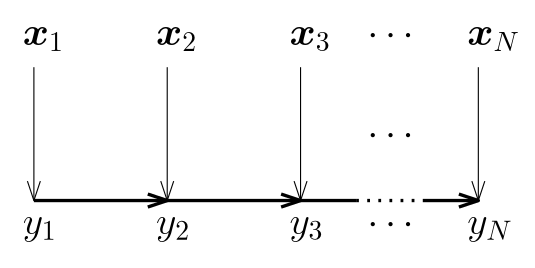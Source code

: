 <ipe version="70206" creator="Ipe 7.2.9">
<info created="D:20200419171731" modified="D:20200419174153"/>
<preamble>\usepackage{bm}</preamble>
<ipestyle name="basic">
<symbol name="arrow/arc(spx)">
<path stroke="sym-stroke" fill="sym-stroke" pen="sym-pen">
0 0 m
-1 0.333 l
-1 -0.333 l
h
</path>
</symbol>
<symbol name="arrow/farc(spx)">
<path stroke="sym-stroke" fill="white" pen="sym-pen">
0 0 m
-1 0.333 l
-1 -0.333 l
h
</path>
</symbol>
<symbol name="arrow/ptarc(spx)">
<path stroke="sym-stroke" fill="sym-stroke" pen="sym-pen">
0 0 m
-1 0.333 l
-0.8 0 l
-1 -0.333 l
h
</path>
</symbol>
<symbol name="arrow/fptarc(spx)">
<path stroke="sym-stroke" fill="white" pen="sym-pen">
0 0 m
-1 0.333 l
-0.8 0 l
-1 -0.333 l
h
</path>
</symbol>
<symbol name="mark/circle(sx)" transformations="translations">
<path fill="sym-stroke">
0.6 0 0 0.6 0 0 e
0.4 0 0 0.4 0 0 e
</path>
</symbol>
<symbol name="mark/disk(sx)" transformations="translations">
<path fill="sym-stroke">
0.6 0 0 0.6 0 0 e
</path>
</symbol>
<symbol name="mark/fdisk(sfx)" transformations="translations">
<group>
<path fill="sym-fill">
0.5 0 0 0.5 0 0 e
</path>
<path fill="sym-stroke" fillrule="eofill">
0.6 0 0 0.6 0 0 e
0.4 0 0 0.4 0 0 e
</path>
</group>
</symbol>
<symbol name="mark/box(sx)" transformations="translations">
<path fill="sym-stroke" fillrule="eofill">
-0.6 -0.6 m
0.6 -0.6 l
0.6 0.6 l
-0.6 0.6 l
h
-0.4 -0.4 m
0.4 -0.4 l
0.4 0.4 l
-0.4 0.4 l
h
</path>
</symbol>
<symbol name="mark/square(sx)" transformations="translations">
<path fill="sym-stroke">
-0.6 -0.6 m
0.6 -0.6 l
0.6 0.6 l
-0.6 0.6 l
h
</path>
</symbol>
<symbol name="mark/fsquare(sfx)" transformations="translations">
<group>
<path fill="sym-fill">
-0.5 -0.5 m
0.5 -0.5 l
0.5 0.5 l
-0.5 0.5 l
h
</path>
<path fill="sym-stroke" fillrule="eofill">
-0.6 -0.6 m
0.6 -0.6 l
0.6 0.6 l
-0.6 0.6 l
h
-0.4 -0.4 m
0.4 -0.4 l
0.4 0.4 l
-0.4 0.4 l
h
</path>
</group>
</symbol>
<symbol name="mark/cross(sx)" transformations="translations">
<group>
<path fill="sym-stroke">
-0.43 -0.57 m
0.57 0.43 l
0.43 0.57 l
-0.57 -0.43 l
h
</path>
<path fill="sym-stroke">
-0.43 0.57 m
0.57 -0.43 l
0.43 -0.57 l
-0.57 0.43 l
h
</path>
</group>
</symbol>
<symbol name="arrow/fnormal(spx)">
<path stroke="sym-stroke" fill="white" pen="sym-pen">
0 0 m
-1 0.333 l
-1 -0.333 l
h
</path>
</symbol>
<symbol name="arrow/pointed(spx)">
<path stroke="sym-stroke" fill="sym-stroke" pen="sym-pen">
0 0 m
-1 0.333 l
-0.8 0 l
-1 -0.333 l
h
</path>
</symbol>
<symbol name="arrow/fpointed(spx)">
<path stroke="sym-stroke" fill="white" pen="sym-pen">
0 0 m
-1 0.333 l
-0.8 0 l
-1 -0.333 l
h
</path>
</symbol>
<symbol name="arrow/linear(spx)">
<path stroke="sym-stroke" pen="sym-pen">
-1 0.333 m
0 0 l
-1 -0.333 l
</path>
</symbol>
<symbol name="arrow/fdouble(spx)">
<path stroke="sym-stroke" fill="white" pen="sym-pen">
0 0 m
-1 0.333 l
-1 -0.333 l
h
-1 0 m
-2 0.333 l
-2 -0.333 l
h
</path>
</symbol>
<symbol name="arrow/double(spx)">
<path stroke="sym-stroke" fill="sym-stroke" pen="sym-pen">
0 0 m
-1 0.333 l
-1 -0.333 l
h
-1 0 m
-2 0.333 l
-2 -0.333 l
h
</path>
</symbol>
<pen name="heavier" value="0.8"/>
<pen name="fat" value="1.2"/>
<pen name="ultrafat" value="2"/>
<symbolsize name="large" value="5"/>
<symbolsize name="small" value="2"/>
<symbolsize name="tiny" value="1.1"/>
<arrowsize name="large" value="10"/>
<arrowsize name="small" value="5"/>
<arrowsize name="tiny" value="3"/>
<color name="red" value="1 0 0"/>
<color name="green" value="0 1 0"/>
<color name="blue" value="0 0 1"/>
<color name="yellow" value="1 1 0"/>
<color name="orange" value="1 0.647 0"/>
<color name="gold" value="1 0.843 0"/>
<color name="purple" value="0.627 0.125 0.941"/>
<color name="gray" value="0.745"/>
<color name="brown" value="0.647 0.165 0.165"/>
<color name="navy" value="0 0 0.502"/>
<color name="pink" value="1 0.753 0.796"/>
<color name="seagreen" value="0.18 0.545 0.341"/>
<color name="turquoise" value="0.251 0.878 0.816"/>
<color name="violet" value="0.933 0.51 0.933"/>
<color name="darkblue" value="0 0 0.545"/>
<color name="darkcyan" value="0 0.545 0.545"/>
<color name="darkgray" value="0.663"/>
<color name="darkgreen" value="0 0.392 0"/>
<color name="darkmagenta" value="0.545 0 0.545"/>
<color name="darkorange" value="1 0.549 0"/>
<color name="darkred" value="0.545 0 0"/>
<color name="lightblue" value="0.678 0.847 0.902"/>
<color name="lightcyan" value="0.878 1 1"/>
<color name="lightgray" value="0.827"/>
<color name="lightgreen" value="0.565 0.933 0.565"/>
<color name="lightyellow" value="1 1 0.878"/>
<dashstyle name="dashed" value="[4] 0"/>
<dashstyle name="dotted" value="[1 3] 0"/>
<dashstyle name="dash dotted" value="[4 2 1 2] 0"/>
<dashstyle name="dash dot dotted" value="[4 2 1 2 1 2] 0"/>
<textsize name="large" value="\large"/>
<textsize name="small" value="\small"/>
<textsize name="tiny" value="\tiny"/>
<textsize name="Large" value="\Large"/>
<textsize name="LARGE" value="\LARGE"/>
<textsize name="huge" value="\huge"/>
<textsize name="Huge" value="\Huge"/>
<textsize name="footnote" value="\footnotesize"/>
<textstyle name="center" begin="\begin{center}" end="\end{center}"/>
<textstyle name="itemize" begin="\begin{itemize}" end="\end{itemize}"/>
<textstyle name="item" begin="\begin{itemize}\item{}" end="\end{itemize}"/>
<gridsize name="4 pts" value="4"/>
<gridsize name="8 pts (~3 mm)" value="8"/>
<gridsize name="16 pts (~6 mm)" value="16"/>
<gridsize name="32 pts (~12 mm)" value="32"/>
<gridsize name="10 pts (~3.5 mm)" value="10"/>
<gridsize name="20 pts (~7 mm)" value="20"/>
<gridsize name="14 pts (~5 mm)" value="14"/>
<gridsize name="28 pts (~10 mm)" value="28"/>
<gridsize name="56 pts (~20 mm)" value="56"/>
<anglesize name="90 deg" value="90"/>
<anglesize name="60 deg" value="60"/>
<anglesize name="45 deg" value="45"/>
<anglesize name="30 deg" value="30"/>
<anglesize name="22.5 deg" value="22.5"/>
<opacity name="10%" value="0.1"/>
<opacity name="30%" value="0.3"/>
<opacity name="50%" value="0.5"/>
<opacity name="75%" value="0.75"/>
<tiling name="falling" angle="-60" step="4" width="1"/>
<tiling name="rising" angle="30" step="4" width="1"/>
</ipestyle>
<page>
<layer name="alpha"/>
<layer name="BBOX"/>
<view layers="alpha" active="BBOX"/>
<text layer="alpha" transformations="translations" pos="128 736" stroke="black" type="label" width="14.934" height="6.378" depth="2.15" valign="baseline" size="Large" style="math">\bm x_1</text>
<path stroke="black" arrow="linear/normal">
132 728 m
132 680 l
</path>
<text matrix="1 0 0 1 0 -68" transformations="translations" pos="128 736" stroke="black" type="label" width="12.329" height="6.176" depth="2.79" valign="baseline" size="Large" style="math">y_1</text>
<text matrix="1 0 0 1 48 0" transformations="translations" pos="128 736" stroke="black" type="label" width="14.934" height="6.378" depth="2.15" valign="baseline" size="Large" style="math">\bm x_2</text>
<path matrix="1 0 0 1 48 0" stroke="black" arrow="linear/normal">
132 728 m
132 680 l
</path>
<text matrix="1 0 0 1 48 -68" transformations="translations" pos="128 736" stroke="black" type="label" width="12.329" height="6.176" depth="2.79" valign="baseline" size="Large" style="math">y_2</text>
<text matrix="1 0 0 1 96 0" transformations="translations" pos="128 736" stroke="black" type="label" width="14.934" height="6.378" depth="2.15" valign="baseline" size="Large" style="math">\bm x_3</text>
<path matrix="1 0 0 1 96 0" stroke="black" arrow="linear/normal">
132 728 m
132 680 l
</path>
<text matrix="1 0 0 1 96 -68" transformations="translations" pos="128 736" stroke="black" type="label" width="12.329" height="6.176" depth="2.79" valign="baseline" size="Large" style="math">y_3</text>
<text matrix="1 0 0 1 124 -68" transformations="translations" pos="128 736" stroke="black" type="label" width="16.737" height="6.376" depth="0" valign="baseline" size="Large" style="math">\cdots</text>
<text matrix="1 0 0 1 124 0" transformations="translations" pos="128 736" stroke="black" type="label" width="16.737" height="6.376" depth="0" valign="baseline" size="Large" style="math">\cdots</text>
<text matrix="1 0 0 1 124 -36" transformations="translations" pos="128 736" stroke="black" type="label" width="16.737" height="6.376" depth="0" valign="baseline" size="Large" style="math">\cdots</text>
<text matrix="1 0 0 1 160 0" transformations="translations" pos="128 736" stroke="black" type="label" width="19.044" height="6.378" depth="2.15" valign="baseline" size="Large" style="math">\bm x_N</text>
<path matrix="1 0 0 1 160 0" stroke="black" arrow="linear/normal">
132 728 m
132 680 l
</path>
<text matrix="1 0 0 1 160 -68" transformations="translations" pos="128 736" stroke="black" type="label" width="16.438" height="6.176" depth="2.79" valign="baseline" size="Large" style="math">y_N</text>
<path stroke="black" pen="fat" arrow="linear/normal">
132 680 m
180 680 l
</path>
<path matrix="1 0 0 1 48 0" stroke="black" pen="fat" arrow="linear/normal">
132 680 m
180 680 l
</path>
<path stroke="black" pen="fat">
228 680 m
248 680 l
</path>
<path stroke="black" pen="fat" arrow="linear/normal">
272 680 m
292 680 l
</path>
<path stroke="black" dash="dotted" pen="fat">
248 680 m
272 680 l
</path>
<path layer="BBOX" stroke="black">
120 752 m
120 656 l
312 656 l
312 752 l
h
</path>
</page>
</ipe>
